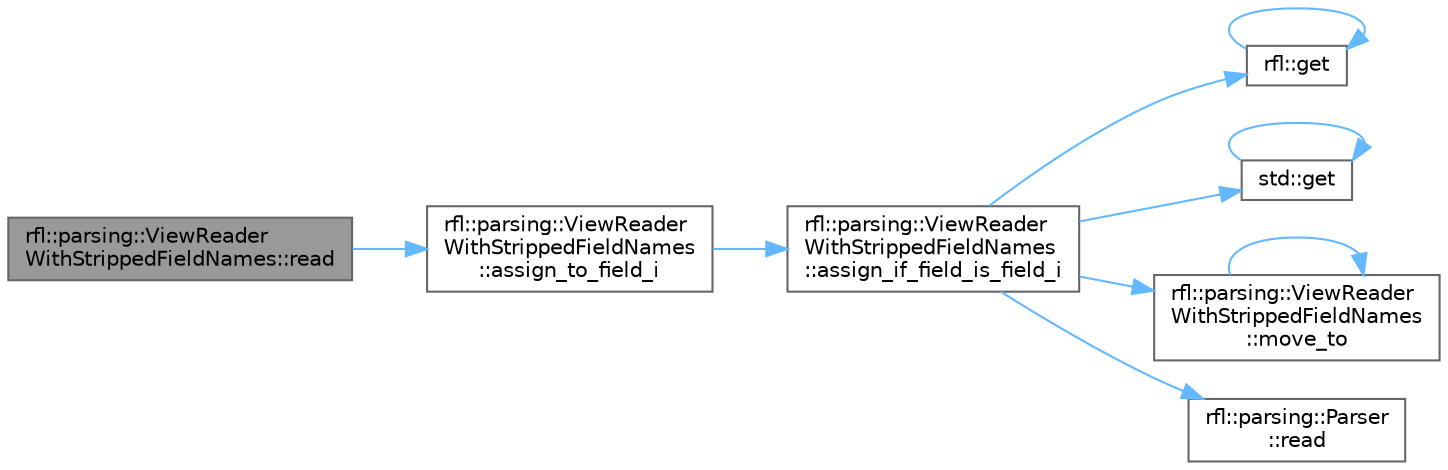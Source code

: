 digraph "rfl::parsing::ViewReaderWithStrippedFieldNames::read"
{
 // LATEX_PDF_SIZE
  bgcolor="transparent";
  edge [fontname=Helvetica,fontsize=10,labelfontname=Helvetica,labelfontsize=10];
  node [fontname=Helvetica,fontsize=10,shape=box,height=0.2,width=0.4];
  rankdir="LR";
  Node1 [id="Node000001",label="rfl::parsing::ViewReader\lWithStrippedFieldNames::read",height=0.2,width=0.4,color="gray40", fillcolor="grey60", style="filled", fontcolor="black",tooltip=" "];
  Node1 -> Node2 [id="edge10_Node000001_Node000002",color="steelblue1",style="solid",tooltip=" "];
  Node2 [id="Node000002",label="rfl::parsing::ViewReader\lWithStrippedFieldNames\l::assign_to_field_i",height=0.2,width=0.4,color="grey40", fillcolor="white", style="filled",URL="$classrfl_1_1parsing_1_1_view_reader_with_stripped_field_names.html#a4bf4e2dbc36105a97dee37e7e35e6d45",tooltip=" "];
  Node2 -> Node3 [id="edge11_Node000002_Node000003",color="steelblue1",style="solid",tooltip=" "];
  Node3 [id="Node000003",label="rfl::parsing::ViewReader\lWithStrippedFieldNames\l::assign_if_field_is_field_i",height=0.2,width=0.4,color="grey40", fillcolor="white", style="filled",URL="$classrfl_1_1parsing_1_1_view_reader_with_stripped_field_names.html#af4727dbf85debac21839ebd8822c704d",tooltip=" "];
  Node3 -> Node4 [id="edge12_Node000003_Node000004",color="steelblue1",style="solid",tooltip=" "];
  Node4 [id="Node000004",label="rfl::get",height=0.2,width=0.4,color="grey40", fillcolor="white", style="filled",URL="$namespacerfl.html#ac379420409251e5a3c0bea4a701daf0a",tooltip="Gets a field by index."];
  Node4 -> Node4 [id="edge13_Node000004_Node000004",color="steelblue1",style="solid",tooltip=" "];
  Node3 -> Node5 [id="edge14_Node000003_Node000005",color="steelblue1",style="solid",tooltip=" "];
  Node5 [id="Node000005",label="std::get",height=0.2,width=0.4,color="grey40", fillcolor="white", style="filled",URL="$namespacestd.html#aae41d8280b7ccc3f0e0a0be2dab21c8f",tooltip="Gets an element by index."];
  Node5 -> Node5 [id="edge15_Node000005_Node000005",color="steelblue1",style="solid",tooltip=" "];
  Node3 -> Node6 [id="edge16_Node000003_Node000006",color="steelblue1",style="solid",tooltip=" "];
  Node6 [id="Node000006",label="rfl::parsing::ViewReader\lWithStrippedFieldNames\l::move_to",height=0.2,width=0.4,color="grey40", fillcolor="white", style="filled",URL="$classrfl_1_1parsing_1_1_view_reader_with_stripped_field_names.html#a701529206783109677e1dfcc5bbab9f1",tooltip=" "];
  Node6 -> Node6 [id="edge17_Node000006_Node000006",color="steelblue1",style="solid",tooltip=" "];
  Node3 -> Node7 [id="edge18_Node000003_Node000007",color="steelblue1",style="solid",tooltip=" "];
  Node7 [id="Node000007",label="rfl::parsing::Parser\l::read",height=0.2,width=0.4,color="grey40", fillcolor="white", style="filled",URL="$structrfl_1_1parsing_1_1_parser.html#a905ccbbb3adb81bb18d9109df6613b72",tooltip="Expresses the variables as type T."];
}
